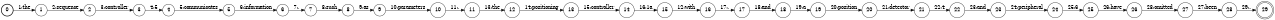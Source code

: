digraph FST {
rankdir = LR;
size = "8.5,11";
label = "";
center = 1;
orientation = Portrait;
ranksep = "0.4";
nodesep = "0.25";
0 [label = "0", shape = circle, style = bold, fontsize = 14]
	0 -> 1 [label = "1:the", fontsize = 14];
1 [label = "1", shape = circle, style = solid, fontsize = 14]
	1 -> 2 [label = "2:sequence", fontsize = 14];
2 [label = "2", shape = circle, style = solid, fontsize = 14]
	2 -> 3 [label = "3:controller", fontsize = 14];
3 [label = "3", shape = circle, style = solid, fontsize = 14]
	3 -> 4 [label = "4:5", fontsize = 14];
4 [label = "4", shape = circle, style = solid, fontsize = 14]
	4 -> 5 [label = "5:communicates", fontsize = 14];
5 [label = "5", shape = circle, style = solid, fontsize = 14]
	5 -> 6 [label = "6:information", fontsize = 14];
6 [label = "6", shape = circle, style = solid, fontsize = 14]
	6 -> 7 [label = "7:,", fontsize = 14];
7 [label = "7", shape = circle, style = solid, fontsize = 14]
	7 -> 8 [label = "8:such", fontsize = 14];
8 [label = "8", shape = circle, style = solid, fontsize = 14]
	8 -> 9 [label = "9:as", fontsize = 14];
9 [label = "9", shape = circle, style = solid, fontsize = 14]
	9 -> 10 [label = "10:parameters", fontsize = 14];
10 [label = "10", shape = circle, style = solid, fontsize = 14]
	10 -> 11 [label = "11:,", fontsize = 14];
11 [label = "11", shape = circle, style = solid, fontsize = 14]
	11 -> 12 [label = "13:the", fontsize = 14];
12 [label = "12", shape = circle, style = solid, fontsize = 14]
	12 -> 13 [label = "14:positioning", fontsize = 14];
13 [label = "13", shape = circle, style = solid, fontsize = 14]
	13 -> 14 [label = "15:controller", fontsize = 14];
14 [label = "14", shape = circle, style = solid, fontsize = 14]
	14 -> 15 [label = "16:1a", fontsize = 14];
15 [label = "15", shape = circle, style = solid, fontsize = 14]
	15 -> 16 [label = "12:with", fontsize = 14];
16 [label = "16", shape = circle, style = solid, fontsize = 14]
	16 -> 17 [label = "17:,", fontsize = 14];
17 [label = "17", shape = circle, style = solid, fontsize = 14]
	17 -> 18 [label = "18:and", fontsize = 14];
18 [label = "18", shape = circle, style = solid, fontsize = 14]
	18 -> 19 [label = "19:a", fontsize = 14];
19 [label = "19", shape = circle, style = solid, fontsize = 14]
	19 -> 20 [label = "20:position", fontsize = 14];
20 [label = "20", shape = circle, style = solid, fontsize = 14]
	20 -> 21 [label = "21:detector", fontsize = 14];
21 [label = "21", shape = circle, style = solid, fontsize = 14]
	21 -> 22 [label = "22:4", fontsize = 14];
22 [label = "22", shape = circle, style = solid, fontsize = 14]
	22 -> 23 [label = "23:and", fontsize = 14];
23 [label = "23", shape = circle, style = solid, fontsize = 14]
	23 -> 24 [label = "24:peripheral", fontsize = 14];
24 [label = "24", shape = circle, style = solid, fontsize = 14]
	24 -> 25 [label = "25:6", fontsize = 14];
25 [label = "25", shape = circle, style = solid, fontsize = 14]
	25 -> 26 [label = "26:have", fontsize = 14];
26 [label = "26", shape = circle, style = solid, fontsize = 14]
	26 -> 27 [label = "28:omitted", fontsize = 14];
27 [label = "27", shape = circle, style = solid, fontsize = 14]
	27 -> 28 [label = "27:been", fontsize = 14];
28 [label = "28", shape = circle, style = solid, fontsize = 14]
	28 -> 29 [label = "29:.", fontsize = 14];
29 [label = "29", shape = doublecircle, style = solid, fontsize = 14]
}
